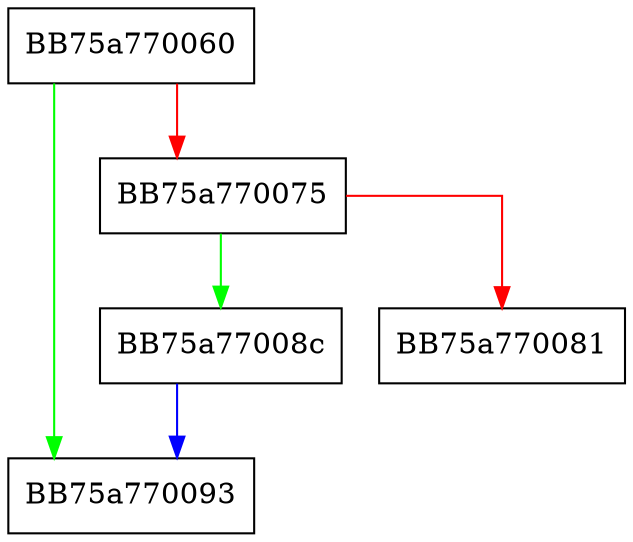 digraph RoReportUnhandledError {
  node [shape="box"];
  graph [splines=ortho];
  BB75a770060 -> BB75a770093 [color="green"];
  BB75a770060 -> BB75a770075 [color="red"];
  BB75a770075 -> BB75a77008c [color="green"];
  BB75a770075 -> BB75a770081 [color="red"];
  BB75a77008c -> BB75a770093 [color="blue"];
}